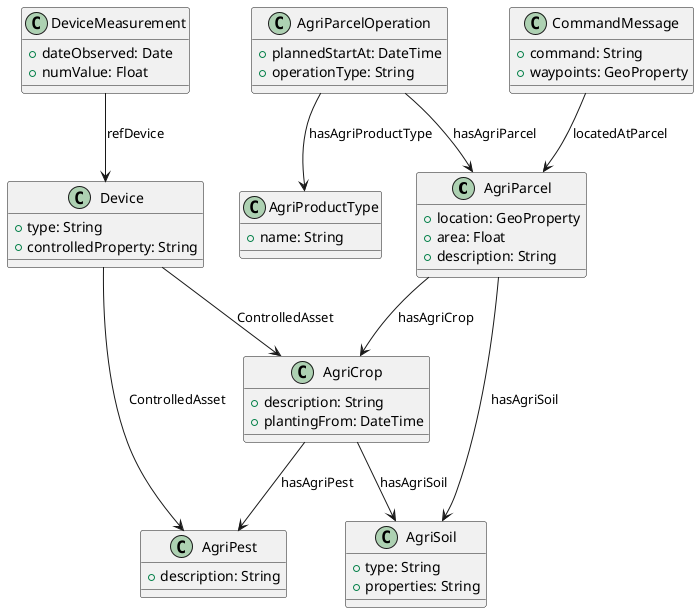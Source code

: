 @startuml
'https://plantuml.com/class-diagram
class AgriParcel {
    + location: GeoProperty
    + area: Float
    + description: String
}
class AgriCrop {
    + description: String
    + plantingFrom: DateTime
}
class AgriSoil {
    + type: String
    + properties: String
}
class AgriParcelOperation {
    + plannedStartAt: DateTime
    + operationType: String
}
class Device {
    + type: String
    + controlledProperty: String
}
class DeviceMeasurement {
    + dateObserved: Date
    + numValue: Float
}
class AgriPest {
    + description: String
}
class AgriProductType {
    + name: String
}
class CommandMessage {
    + command: String
    + waypoints: GeoProperty
}

/'
class FeatureCollection {
    + type: String = "FeatureCollection"
    + features: List<Feature>
}
class Feature {
    + type: String = "Feature"
    + geometry: Geometry
    + properties: Map<String, Any>
}
class Geometry {
    + type: String
    + coordinates: List<Float>
}
AgriParcel "1" o-- "1" FeatureCollection : location
FeatureCollection "1" *-- "0..*" Feature : features
Feature "1" *-- "1" Geometry : geometry
'/

AgriParcel  --> AgriCrop : hasAgriCrop
AgriParcel --> AgriSoil : hasAgriSoil
AgriCrop --> AgriSoil : hasAgriSoil
AgriCrop --> AgriPest : hasAgriPest
DeviceMeasurement  --> Device: refDevice
Device --> AgriPest: ControlledAsset
AgriParcelOperation --> AgriParcel : hasAgriParcel
AgriParcelOperation --> AgriProductType : hasAgriProductType
Device  --> AgriCrop : ControlledAsset
CommandMessage --> AgriParcel : locatedAtParcel
/'
class DigitalTwin{
}
DigitalTwin --> AgriParcel: locatedAtParcel
DigitalTwin --> AgriCrop: isAgriCrop
'/
@enduml
